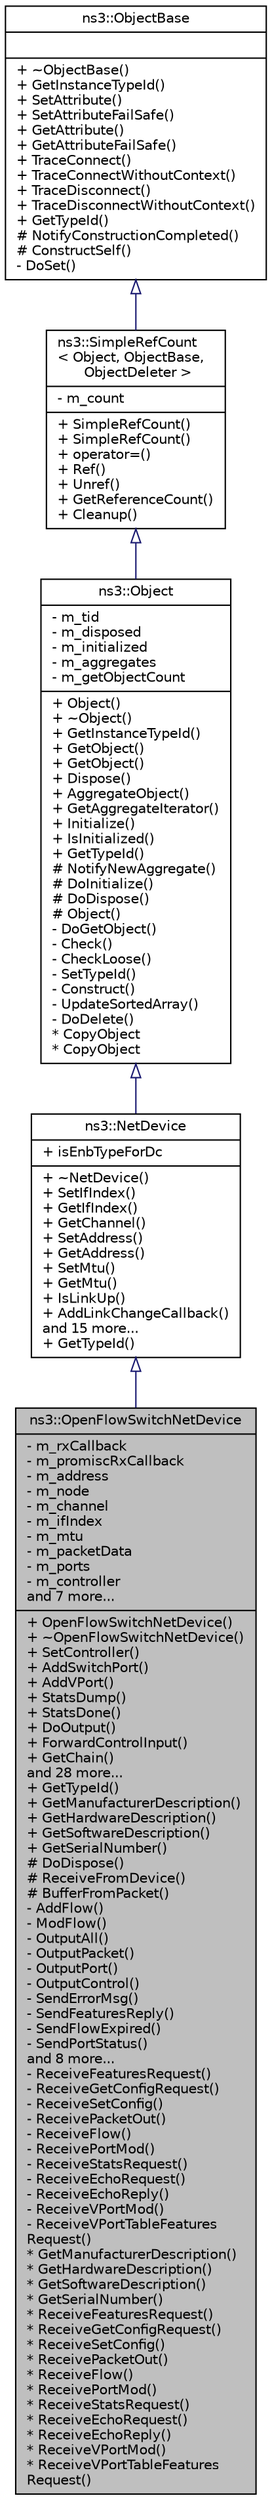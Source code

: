 digraph "ns3::OpenFlowSwitchNetDevice"
{
  edge [fontname="Helvetica",fontsize="10",labelfontname="Helvetica",labelfontsize="10"];
  node [fontname="Helvetica",fontsize="10",shape=record];
  Node1 [label="{ns3::OpenFlowSwitchNetDevice\n|- m_rxCallback\l- m_promiscRxCallback\l- m_address\l- m_node\l- m_channel\l- m_ifIndex\l- m_mtu\l- m_packetData\l- m_ports\l- m_controller\land 7 more...\l|+ OpenFlowSwitchNetDevice()\l+ ~OpenFlowSwitchNetDevice()\l+ SetController()\l+ AddSwitchPort()\l+ AddVPort()\l+ StatsDump()\l+ StatsDone()\l+ DoOutput()\l+ ForwardControlInput()\l+ GetChain()\land 28 more...\l+ GetTypeId()\l+ GetManufacturerDescription()\l+ GetHardwareDescription()\l+ GetSoftwareDescription()\l+ GetSerialNumber()\l# DoDispose()\l# ReceiveFromDevice()\l# BufferFromPacket()\l- AddFlow()\l- ModFlow()\l- OutputAll()\l- OutputPacket()\l- OutputPort()\l- OutputControl()\l- SendErrorMsg()\l- SendFeaturesReply()\l- SendFlowExpired()\l- SendPortStatus()\land 8 more...\l- ReceiveFeaturesRequest()\l- ReceiveGetConfigRequest()\l- ReceiveSetConfig()\l- ReceivePacketOut()\l- ReceiveFlow()\l- ReceivePortMod()\l- ReceiveStatsRequest()\l- ReceiveEchoRequest()\l- ReceiveEchoReply()\l- ReceiveVPortMod()\l- ReceiveVPortTableFeatures\lRequest()\l* GetManufacturerDescription()\l* GetHardwareDescription()\l* GetSoftwareDescription()\l* GetSerialNumber()\l* ReceiveFeaturesRequest()\l* ReceiveGetConfigRequest()\l* ReceiveSetConfig()\l* ReceivePacketOut()\l* ReceiveFlow()\l* ReceivePortMod()\l* ReceiveStatsRequest()\l* ReceiveEchoRequest()\l* ReceiveEchoReply()\l* ReceiveVPortMod()\l* ReceiveVPortTableFeatures\lRequest()\l}",height=0.2,width=0.4,color="black", fillcolor="grey75", style="filled", fontcolor="black"];
  Node2 -> Node1 [dir="back",color="midnightblue",fontsize="10",style="solid",arrowtail="onormal"];
  Node2 [label="{ns3::NetDevice\n|+ isEnbTypeForDc\l|+ ~NetDevice()\l+ SetIfIndex()\l+ GetIfIndex()\l+ GetChannel()\l+ SetAddress()\l+ GetAddress()\l+ SetMtu()\l+ GetMtu()\l+ IsLinkUp()\l+ AddLinkChangeCallback()\land 15 more...\l+ GetTypeId()\l}",height=0.2,width=0.4,color="black", fillcolor="white", style="filled",URL="$d9/dac/classns3_1_1NetDevice.html",tooltip="Network layer to device interface. "];
  Node3 -> Node2 [dir="back",color="midnightblue",fontsize="10",style="solid",arrowtail="onormal"];
  Node3 [label="{ns3::Object\n|- m_tid\l- m_disposed\l- m_initialized\l- m_aggregates\l- m_getObjectCount\l|+ Object()\l+ ~Object()\l+ GetInstanceTypeId()\l+ GetObject()\l+ GetObject()\l+ Dispose()\l+ AggregateObject()\l+ GetAggregateIterator()\l+ Initialize()\l+ IsInitialized()\l+ GetTypeId()\l# NotifyNewAggregate()\l# DoInitialize()\l# DoDispose()\l# Object()\l- DoGetObject()\l- Check()\l- CheckLoose()\l- SetTypeId()\l- Construct()\l- UpdateSortedArray()\l- DoDelete()\l* CopyObject\l* CopyObject\l}",height=0.2,width=0.4,color="black", fillcolor="white", style="filled",URL="$d9/d77/classns3_1_1Object.html",tooltip="A base class which provides memory management and object aggregation. "];
  Node4 -> Node3 [dir="back",color="midnightblue",fontsize="10",style="solid",arrowtail="onormal"];
  Node4 [label="{ns3::SimpleRefCount\l\< Object, ObjectBase,\l ObjectDeleter \>\n|- m_count\l|+ SimpleRefCount()\l+ SimpleRefCount()\l+ operator=()\l+ Ref()\l+ Unref()\l+ GetReferenceCount()\l+ Cleanup()\l}",height=0.2,width=0.4,color="black", fillcolor="white", style="filled",URL="$da/da1/classns3_1_1SimpleRefCount.html"];
  Node5 -> Node4 [dir="back",color="midnightblue",fontsize="10",style="solid",arrowtail="onormal"];
  Node5 [label="{ns3::ObjectBase\n||+ ~ObjectBase()\l+ GetInstanceTypeId()\l+ SetAttribute()\l+ SetAttributeFailSafe()\l+ GetAttribute()\l+ GetAttributeFailSafe()\l+ TraceConnect()\l+ TraceConnectWithoutContext()\l+ TraceDisconnect()\l+ TraceDisconnectWithoutContext()\l+ GetTypeId()\l# NotifyConstructionCompleted()\l# ConstructSelf()\l- DoSet()\l}",height=0.2,width=0.4,color="black", fillcolor="white", style="filled",URL="$d2/dac/classns3_1_1ObjectBase.html",tooltip="Anchor the ns-3 type and attribute system. "];
}
